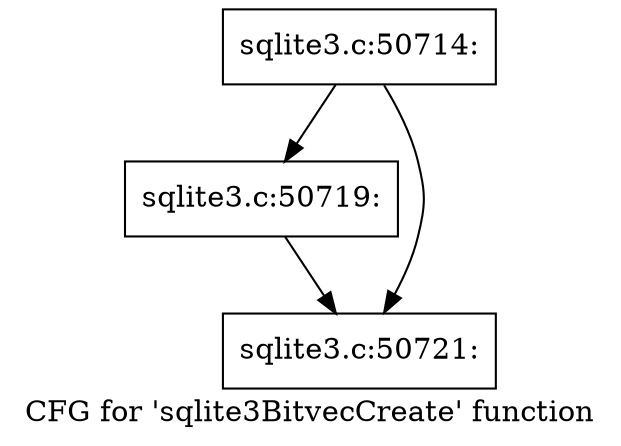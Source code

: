 digraph "CFG for 'sqlite3BitvecCreate' function" {
	label="CFG for 'sqlite3BitvecCreate' function";

	Node0x55c0f73875f0 [shape=record,label="{sqlite3.c:50714:}"];
	Node0x55c0f73875f0 -> Node0x55c0f738baa0;
	Node0x55c0f73875f0 -> Node0x55c0f738bdb0;
	Node0x55c0f738baa0 [shape=record,label="{sqlite3.c:50719:}"];
	Node0x55c0f738baa0 -> Node0x55c0f738bdb0;
	Node0x55c0f738bdb0 [shape=record,label="{sqlite3.c:50721:}"];
}
